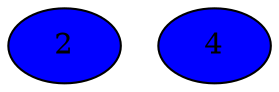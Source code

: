 strict graph {
2[label="2" style=filled fillcolor="blue1"];
4[label="4" style=filled fillcolor="blue1"];
}